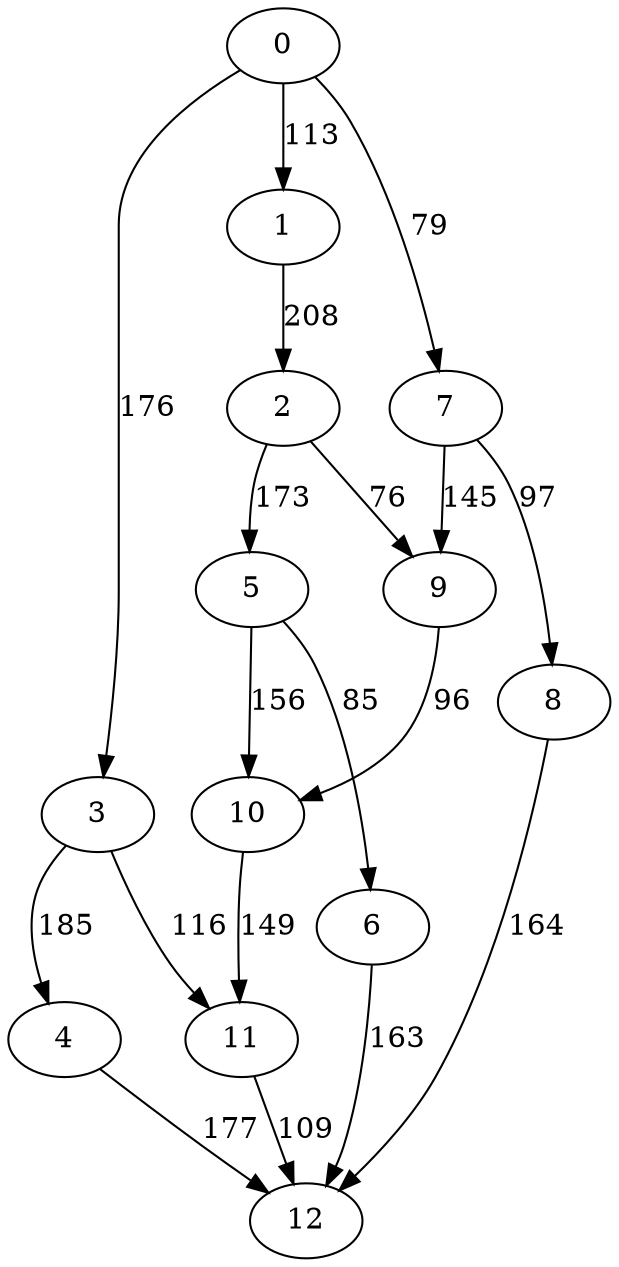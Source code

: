 digraph t20p4r7_2 {
0 -> 1 [ label = 113 ];
0 -> 3 [ label = 176 ];
0 -> 7 [ label = 79 ];
1 -> 2 [ label = 208 ];
2 -> 5 [ label = 173 ];
2 -> 9 [ label = 76 ];
3 -> 4 [ label = 185 ];
3 -> 11 [ label = 116 ];
4 -> 12 [ label = 177 ];
5 -> 6 [ label = 85 ];
5 -> 10 [ label = 156 ];
6 -> 12 [ label = 163 ];
7 -> 8 [ label = 97 ];
7 -> 9 [ label = 145 ];
8 -> 12 [ label = 164 ];
9 -> 10 [ label = 96 ];
10 -> 11 [ label = 149 ];
11 -> 12 [ label = 109 ];
 }

